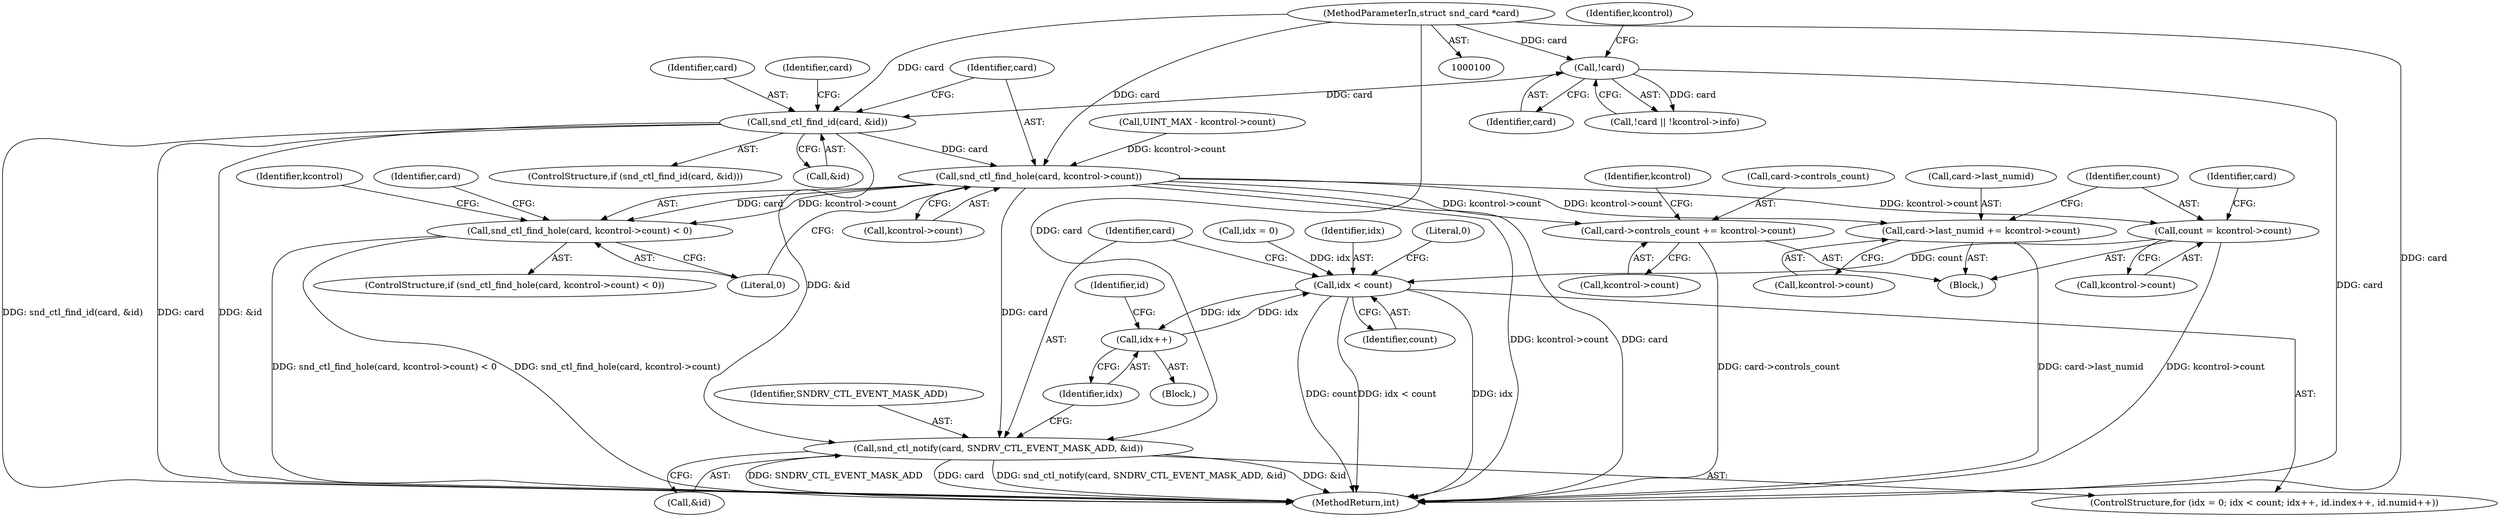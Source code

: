 digraph "0_linux_883a1d49f0d77d30012f114b2e19fc141beb3e8e@pointer" {
"1000149" [label="(Call,snd_ctl_find_id(card, &id))"];
"1000120" [label="(Call,!card)"];
"1000101" [label="(MethodParameterIn,struct snd_card *card)"];
"1000186" [label="(Call,snd_ctl_find_hole(card, kcontrol->count))"];
"1000185" [label="(Call,snd_ctl_find_hole(card, kcontrol->count) < 0)"];
"1000212" [label="(Call,card->controls_count += kcontrol->count)"];
"1000230" [label="(Call,card->last_numid += kcontrol->count)"];
"1000237" [label="(Call,count = kcontrol->count)"];
"1000251" [label="(Call,idx < count)"];
"1000255" [label="(Call,idx++)"];
"1000266" [label="(Call,snd_ctl_notify(card, SNDRV_CTL_EVENT_MASK_ADD, &id))"];
"1000255" [label="(Call,idx++)"];
"1000124" [label="(Identifier,kcontrol)"];
"1000267" [label="(Identifier,card)"];
"1000239" [label="(Call,kcontrol->count)"];
"1000254" [label="(Block,)"];
"1000137" [label="(Call,UINT_MAX - kcontrol->count)"];
"1000150" [label="(Identifier,card)"];
"1000186" [label="(Call,snd_ctl_find_hole(card, kcontrol->count))"];
"1000184" [label="(ControlStructure,if (snd_ctl_find_hole(card, kcontrol->count) < 0))"];
"1000252" [label="(Identifier,idx)"];
"1000253" [label="(Identifier,count)"];
"1000247" [label="(ControlStructure,for (idx = 0; idx < count; idx++, id.index++, id.numid++))"];
"1000212" [label="(Call,card->controls_count += kcontrol->count)"];
"1000119" [label="(Call,!card || !kcontrol->info)"];
"1000230" [label="(Call,card->last_numid += kcontrol->count)"];
"1000191" [label="(Literal,0)"];
"1000120" [label="(Call,!card)"];
"1000251" [label="(Call,idx < count)"];
"1000256" [label="(Identifier,idx)"];
"1000187" [label="(Identifier,card)"];
"1000266" [label="(Call,snd_ctl_notify(card, SNDRV_CTL_EVENT_MASK_ADD, &id))"];
"1000272" [label="(Literal,0)"];
"1000269" [label="(Call,&id)"];
"1000234" [label="(Call,kcontrol->count)"];
"1000157" [label="(Identifier,card)"];
"1000248" [label="(Call,idx = 0)"];
"1000213" [label="(Call,card->controls_count)"];
"1000103" [label="(Block,)"];
"1000121" [label="(Identifier,card)"];
"1000101" [label="(MethodParameterIn,struct snd_card *card)"];
"1000231" [label="(Call,card->last_numid)"];
"1000245" [label="(Identifier,card)"];
"1000260" [label="(Identifier,id)"];
"1000237" [label="(Call,count = kcontrol->count)"];
"1000206" [label="(Identifier,kcontrol)"];
"1000196" [label="(Identifier,card)"];
"1000148" [label="(ControlStructure,if (snd_ctl_find_id(card, &id)))"];
"1000149" [label="(Call,snd_ctl_find_id(card, &id))"];
"1000238" [label="(Identifier,count)"];
"1000268" [label="(Identifier,SNDRV_CTL_EVENT_MASK_ADD)"];
"1000188" [label="(Call,kcontrol->count)"];
"1000216" [label="(Call,kcontrol->count)"];
"1000278" [label="(MethodReturn,int)"];
"1000222" [label="(Identifier,kcontrol)"];
"1000185" [label="(Call,snd_ctl_find_hole(card, kcontrol->count) < 0)"];
"1000151" [label="(Call,&id)"];
"1000149" -> "1000148"  [label="AST: "];
"1000149" -> "1000151"  [label="CFG: "];
"1000150" -> "1000149"  [label="AST: "];
"1000151" -> "1000149"  [label="AST: "];
"1000157" -> "1000149"  [label="CFG: "];
"1000187" -> "1000149"  [label="CFG: "];
"1000149" -> "1000278"  [label="DDG: &id"];
"1000149" -> "1000278"  [label="DDG: snd_ctl_find_id(card, &id)"];
"1000149" -> "1000278"  [label="DDG: card"];
"1000120" -> "1000149"  [label="DDG: card"];
"1000101" -> "1000149"  [label="DDG: card"];
"1000149" -> "1000186"  [label="DDG: card"];
"1000149" -> "1000266"  [label="DDG: &id"];
"1000120" -> "1000119"  [label="AST: "];
"1000120" -> "1000121"  [label="CFG: "];
"1000121" -> "1000120"  [label="AST: "];
"1000124" -> "1000120"  [label="CFG: "];
"1000119" -> "1000120"  [label="CFG: "];
"1000120" -> "1000278"  [label="DDG: card"];
"1000120" -> "1000119"  [label="DDG: card"];
"1000101" -> "1000120"  [label="DDG: card"];
"1000101" -> "1000100"  [label="AST: "];
"1000101" -> "1000278"  [label="DDG: card"];
"1000101" -> "1000186"  [label="DDG: card"];
"1000101" -> "1000266"  [label="DDG: card"];
"1000186" -> "1000185"  [label="AST: "];
"1000186" -> "1000188"  [label="CFG: "];
"1000187" -> "1000186"  [label="AST: "];
"1000188" -> "1000186"  [label="AST: "];
"1000191" -> "1000186"  [label="CFG: "];
"1000186" -> "1000278"  [label="DDG: kcontrol->count"];
"1000186" -> "1000278"  [label="DDG: card"];
"1000186" -> "1000185"  [label="DDG: card"];
"1000186" -> "1000185"  [label="DDG: kcontrol->count"];
"1000137" -> "1000186"  [label="DDG: kcontrol->count"];
"1000186" -> "1000212"  [label="DDG: kcontrol->count"];
"1000186" -> "1000230"  [label="DDG: kcontrol->count"];
"1000186" -> "1000237"  [label="DDG: kcontrol->count"];
"1000186" -> "1000266"  [label="DDG: card"];
"1000185" -> "1000184"  [label="AST: "];
"1000185" -> "1000191"  [label="CFG: "];
"1000191" -> "1000185"  [label="AST: "];
"1000196" -> "1000185"  [label="CFG: "];
"1000206" -> "1000185"  [label="CFG: "];
"1000185" -> "1000278"  [label="DDG: snd_ctl_find_hole(card, kcontrol->count) < 0"];
"1000185" -> "1000278"  [label="DDG: snd_ctl_find_hole(card, kcontrol->count)"];
"1000212" -> "1000103"  [label="AST: "];
"1000212" -> "1000216"  [label="CFG: "];
"1000213" -> "1000212"  [label="AST: "];
"1000216" -> "1000212"  [label="AST: "];
"1000222" -> "1000212"  [label="CFG: "];
"1000212" -> "1000278"  [label="DDG: card->controls_count"];
"1000230" -> "1000103"  [label="AST: "];
"1000230" -> "1000234"  [label="CFG: "];
"1000231" -> "1000230"  [label="AST: "];
"1000234" -> "1000230"  [label="AST: "];
"1000238" -> "1000230"  [label="CFG: "];
"1000230" -> "1000278"  [label="DDG: card->last_numid"];
"1000237" -> "1000103"  [label="AST: "];
"1000237" -> "1000239"  [label="CFG: "];
"1000238" -> "1000237"  [label="AST: "];
"1000239" -> "1000237"  [label="AST: "];
"1000245" -> "1000237"  [label="CFG: "];
"1000237" -> "1000278"  [label="DDG: kcontrol->count"];
"1000237" -> "1000251"  [label="DDG: count"];
"1000251" -> "1000247"  [label="AST: "];
"1000251" -> "1000253"  [label="CFG: "];
"1000252" -> "1000251"  [label="AST: "];
"1000253" -> "1000251"  [label="AST: "];
"1000267" -> "1000251"  [label="CFG: "];
"1000272" -> "1000251"  [label="CFG: "];
"1000251" -> "1000278"  [label="DDG: count"];
"1000251" -> "1000278"  [label="DDG: idx < count"];
"1000251" -> "1000278"  [label="DDG: idx"];
"1000255" -> "1000251"  [label="DDG: idx"];
"1000248" -> "1000251"  [label="DDG: idx"];
"1000251" -> "1000255"  [label="DDG: idx"];
"1000255" -> "1000254"  [label="AST: "];
"1000255" -> "1000256"  [label="CFG: "];
"1000256" -> "1000255"  [label="AST: "];
"1000260" -> "1000255"  [label="CFG: "];
"1000266" -> "1000247"  [label="AST: "];
"1000266" -> "1000269"  [label="CFG: "];
"1000267" -> "1000266"  [label="AST: "];
"1000268" -> "1000266"  [label="AST: "];
"1000269" -> "1000266"  [label="AST: "];
"1000256" -> "1000266"  [label="CFG: "];
"1000266" -> "1000278"  [label="DDG: &id"];
"1000266" -> "1000278"  [label="DDG: SNDRV_CTL_EVENT_MASK_ADD"];
"1000266" -> "1000278"  [label="DDG: card"];
"1000266" -> "1000278"  [label="DDG: snd_ctl_notify(card, SNDRV_CTL_EVENT_MASK_ADD, &id)"];
}

